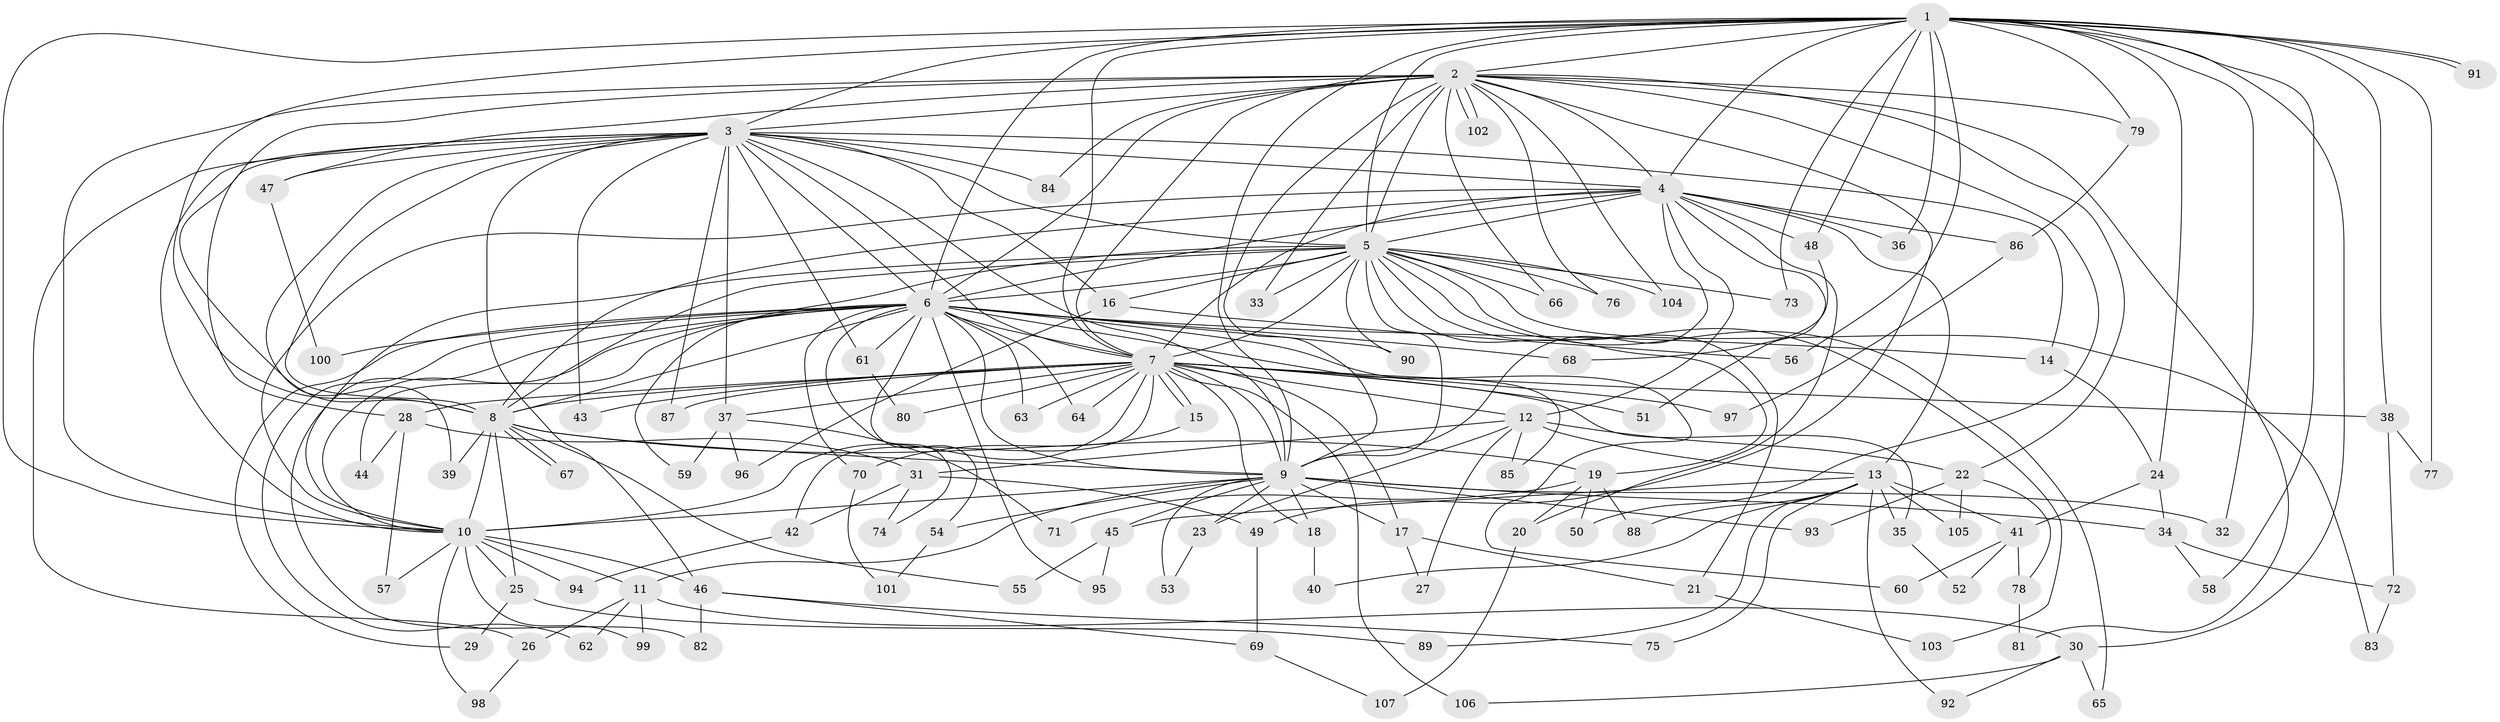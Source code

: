 // coarse degree distribution, {13: 0.12121212121212122, 10: 0.030303030303030304, 21: 0.030303030303030304, 18: 0.030303030303030304, 12: 0.06060606060606061, 5: 0.21212121212121213, 11: 0.030303030303030304, 7: 0.030303030303030304, 2: 0.030303030303030304, 3: 0.18181818181818182, 4: 0.15151515151515152, 8: 0.030303030303030304, 1: 0.06060606060606061}
// Generated by graph-tools (version 1.1) at 2025/49/03/04/25 22:49:48]
// undirected, 107 vertices, 239 edges
graph export_dot {
  node [color=gray90,style=filled];
  1;
  2;
  3;
  4;
  5;
  6;
  7;
  8;
  9;
  10;
  11;
  12;
  13;
  14;
  15;
  16;
  17;
  18;
  19;
  20;
  21;
  22;
  23;
  24;
  25;
  26;
  27;
  28;
  29;
  30;
  31;
  32;
  33;
  34;
  35;
  36;
  37;
  38;
  39;
  40;
  41;
  42;
  43;
  44;
  45;
  46;
  47;
  48;
  49;
  50;
  51;
  52;
  53;
  54;
  55;
  56;
  57;
  58;
  59;
  60;
  61;
  62;
  63;
  64;
  65;
  66;
  67;
  68;
  69;
  70;
  71;
  72;
  73;
  74;
  75;
  76;
  77;
  78;
  79;
  80;
  81;
  82;
  83;
  84;
  85;
  86;
  87;
  88;
  89;
  90;
  91;
  92;
  93;
  94;
  95;
  96;
  97;
  98;
  99;
  100;
  101;
  102;
  103;
  104;
  105;
  106;
  107;
  1 -- 2;
  1 -- 3;
  1 -- 4;
  1 -- 5;
  1 -- 6;
  1 -- 7;
  1 -- 8;
  1 -- 9;
  1 -- 10;
  1 -- 24;
  1 -- 30;
  1 -- 32;
  1 -- 36;
  1 -- 38;
  1 -- 48;
  1 -- 56;
  1 -- 58;
  1 -- 73;
  1 -- 77;
  1 -- 79;
  1 -- 91;
  1 -- 91;
  2 -- 3;
  2 -- 4;
  2 -- 5;
  2 -- 6;
  2 -- 7;
  2 -- 8;
  2 -- 9;
  2 -- 10;
  2 -- 22;
  2 -- 33;
  2 -- 47;
  2 -- 49;
  2 -- 50;
  2 -- 66;
  2 -- 76;
  2 -- 79;
  2 -- 81;
  2 -- 84;
  2 -- 102;
  2 -- 102;
  2 -- 104;
  3 -- 4;
  3 -- 5;
  3 -- 6;
  3 -- 7;
  3 -- 8;
  3 -- 9;
  3 -- 10;
  3 -- 14;
  3 -- 16;
  3 -- 26;
  3 -- 28;
  3 -- 37;
  3 -- 39;
  3 -- 43;
  3 -- 46;
  3 -- 47;
  3 -- 61;
  3 -- 84;
  3 -- 87;
  4 -- 5;
  4 -- 6;
  4 -- 7;
  4 -- 8;
  4 -- 9;
  4 -- 10;
  4 -- 12;
  4 -- 13;
  4 -- 20;
  4 -- 36;
  4 -- 48;
  4 -- 51;
  4 -- 86;
  5 -- 6;
  5 -- 7;
  5 -- 8;
  5 -- 9;
  5 -- 10;
  5 -- 16;
  5 -- 19;
  5 -- 21;
  5 -- 33;
  5 -- 59;
  5 -- 65;
  5 -- 66;
  5 -- 73;
  5 -- 76;
  5 -- 83;
  5 -- 90;
  5 -- 103;
  5 -- 104;
  6 -- 7;
  6 -- 8;
  6 -- 9;
  6 -- 10;
  6 -- 14;
  6 -- 29;
  6 -- 44;
  6 -- 54;
  6 -- 60;
  6 -- 61;
  6 -- 62;
  6 -- 63;
  6 -- 64;
  6 -- 68;
  6 -- 70;
  6 -- 74;
  6 -- 82;
  6 -- 85;
  6 -- 90;
  6 -- 95;
  6 -- 100;
  7 -- 8;
  7 -- 9;
  7 -- 10;
  7 -- 12;
  7 -- 15;
  7 -- 15;
  7 -- 17;
  7 -- 18;
  7 -- 28;
  7 -- 35;
  7 -- 37;
  7 -- 38;
  7 -- 42;
  7 -- 43;
  7 -- 51;
  7 -- 63;
  7 -- 64;
  7 -- 80;
  7 -- 87;
  7 -- 97;
  7 -- 106;
  8 -- 9;
  8 -- 10;
  8 -- 19;
  8 -- 25;
  8 -- 39;
  8 -- 55;
  8 -- 67;
  8 -- 67;
  9 -- 10;
  9 -- 11;
  9 -- 17;
  9 -- 18;
  9 -- 23;
  9 -- 32;
  9 -- 34;
  9 -- 45;
  9 -- 53;
  9 -- 54;
  9 -- 93;
  10 -- 11;
  10 -- 25;
  10 -- 46;
  10 -- 57;
  10 -- 94;
  10 -- 98;
  10 -- 99;
  11 -- 26;
  11 -- 30;
  11 -- 62;
  11 -- 99;
  12 -- 13;
  12 -- 22;
  12 -- 23;
  12 -- 27;
  12 -- 31;
  12 -- 85;
  13 -- 35;
  13 -- 40;
  13 -- 41;
  13 -- 45;
  13 -- 75;
  13 -- 88;
  13 -- 89;
  13 -- 92;
  13 -- 105;
  14 -- 24;
  15 -- 70;
  16 -- 56;
  16 -- 96;
  17 -- 21;
  17 -- 27;
  18 -- 40;
  19 -- 20;
  19 -- 50;
  19 -- 71;
  19 -- 88;
  20 -- 107;
  21 -- 103;
  22 -- 78;
  22 -- 93;
  22 -- 105;
  23 -- 53;
  24 -- 34;
  24 -- 41;
  25 -- 29;
  25 -- 89;
  26 -- 98;
  28 -- 31;
  28 -- 44;
  28 -- 57;
  30 -- 65;
  30 -- 92;
  30 -- 106;
  31 -- 42;
  31 -- 49;
  31 -- 74;
  34 -- 58;
  34 -- 72;
  35 -- 52;
  37 -- 59;
  37 -- 71;
  37 -- 96;
  38 -- 72;
  38 -- 77;
  41 -- 52;
  41 -- 60;
  41 -- 78;
  42 -- 94;
  45 -- 55;
  45 -- 95;
  46 -- 69;
  46 -- 75;
  46 -- 82;
  47 -- 100;
  48 -- 68;
  49 -- 69;
  54 -- 101;
  61 -- 80;
  69 -- 107;
  70 -- 101;
  72 -- 83;
  78 -- 81;
  79 -- 86;
  86 -- 97;
}

